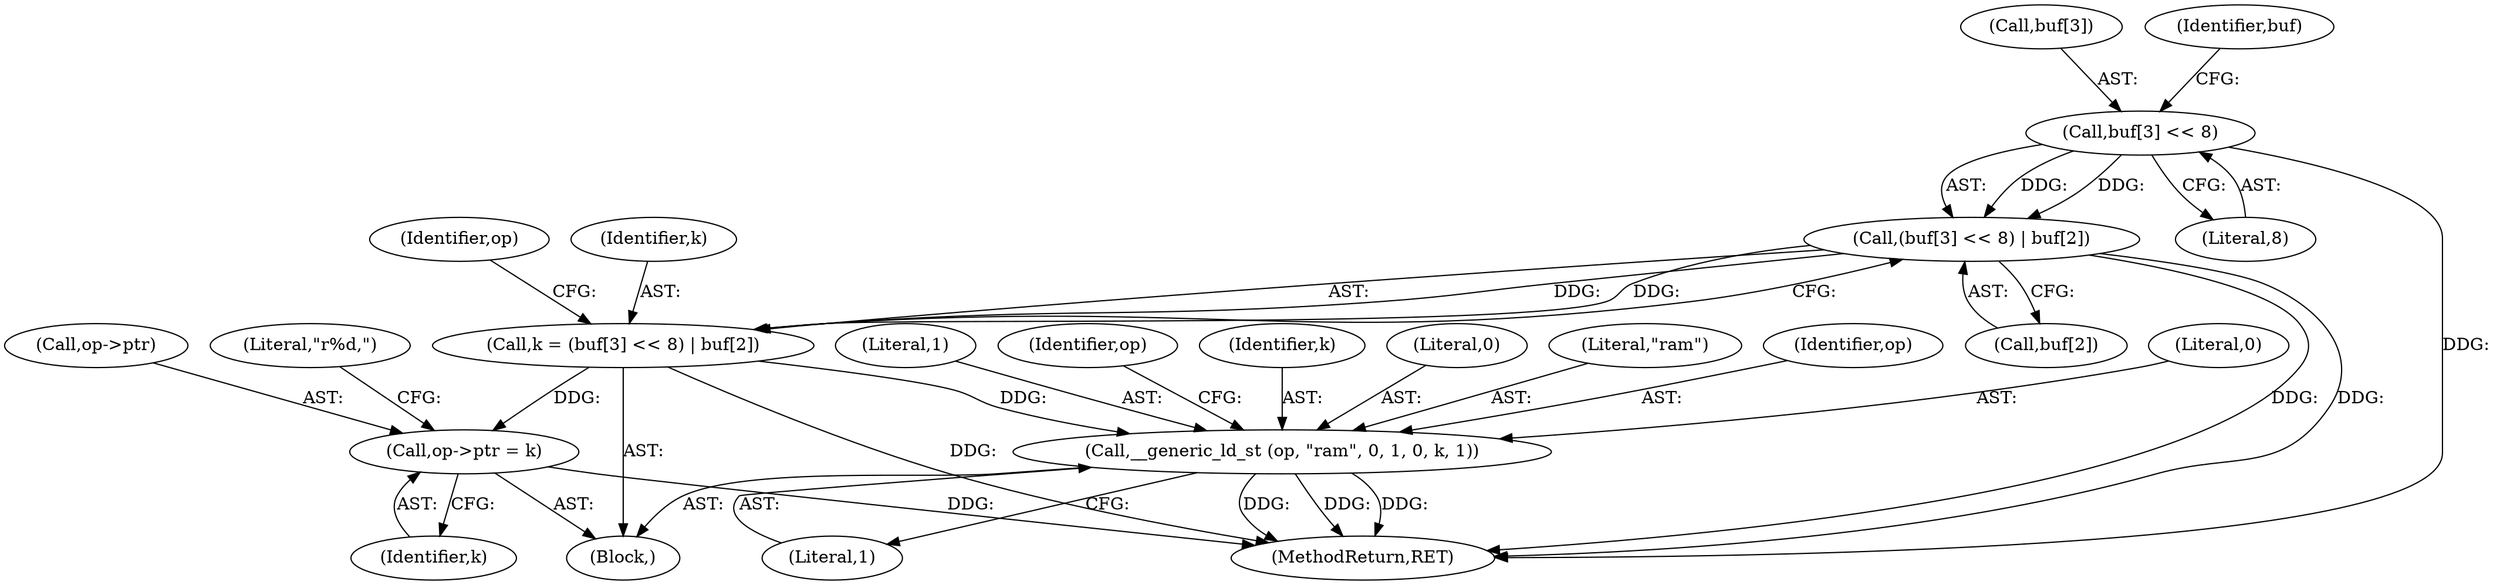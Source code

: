digraph "0_radare2_d04c78773f6959bcb427453f8e5b9824d5ba9eff@array" {
"1000132" [label="(Call,buf[3] << 8)"];
"1000131" [label="(Call,(buf[3] << 8) | buf[2])"];
"1000129" [label="(Call,k = (buf[3] << 8) | buf[2])"];
"1000140" [label="(Call,op->ptr = k)"];
"1000148" [label="(Call,__generic_ld_st (op, \"ram\", 0, 1, 0, k, 1))"];
"1000140" [label="(Call,op->ptr = k)"];
"1000146" [label="(Literal,\"r%d,\")"];
"1000152" [label="(Literal,1)"];
"1000148" [label="(Call,__generic_ld_st (op, \"ram\", 0, 1, 0, k, 1))"];
"1000144" [label="(Identifier,k)"];
"1000158" [label="(Identifier,op)"];
"1000133" [label="(Call,buf[3])"];
"1000154" [label="(Identifier,k)"];
"1000103" [label="(Block,)"];
"1000151" [label="(Literal,0)"];
"1000131" [label="(Call,(buf[3] << 8) | buf[2])"];
"1000136" [label="(Literal,8)"];
"1000150" [label="(Literal,\"ram\")"];
"1000138" [label="(Identifier,buf)"];
"1000129" [label="(Call,k = (buf[3] << 8) | buf[2])"];
"1000137" [label="(Call,buf[2])"];
"1000149" [label="(Identifier,op)"];
"1000153" [label="(Literal,0)"];
"1000142" [label="(Identifier,op)"];
"1000155" [label="(Literal,1)"];
"1000130" [label="(Identifier,k)"];
"1000161" [label="(MethodReturn,RET)"];
"1000132" [label="(Call,buf[3] << 8)"];
"1000141" [label="(Call,op->ptr)"];
"1000132" -> "1000131"  [label="AST: "];
"1000132" -> "1000136"  [label="CFG: "];
"1000133" -> "1000132"  [label="AST: "];
"1000136" -> "1000132"  [label="AST: "];
"1000138" -> "1000132"  [label="CFG: "];
"1000132" -> "1000161"  [label="DDG: "];
"1000132" -> "1000131"  [label="DDG: "];
"1000132" -> "1000131"  [label="DDG: "];
"1000131" -> "1000129"  [label="AST: "];
"1000131" -> "1000137"  [label="CFG: "];
"1000137" -> "1000131"  [label="AST: "];
"1000129" -> "1000131"  [label="CFG: "];
"1000131" -> "1000161"  [label="DDG: "];
"1000131" -> "1000161"  [label="DDG: "];
"1000131" -> "1000129"  [label="DDG: "];
"1000131" -> "1000129"  [label="DDG: "];
"1000129" -> "1000103"  [label="AST: "];
"1000130" -> "1000129"  [label="AST: "];
"1000142" -> "1000129"  [label="CFG: "];
"1000129" -> "1000161"  [label="DDG: "];
"1000129" -> "1000140"  [label="DDG: "];
"1000129" -> "1000148"  [label="DDG: "];
"1000140" -> "1000103"  [label="AST: "];
"1000140" -> "1000144"  [label="CFG: "];
"1000141" -> "1000140"  [label="AST: "];
"1000144" -> "1000140"  [label="AST: "];
"1000146" -> "1000140"  [label="CFG: "];
"1000140" -> "1000161"  [label="DDG: "];
"1000148" -> "1000103"  [label="AST: "];
"1000148" -> "1000155"  [label="CFG: "];
"1000149" -> "1000148"  [label="AST: "];
"1000150" -> "1000148"  [label="AST: "];
"1000151" -> "1000148"  [label="AST: "];
"1000152" -> "1000148"  [label="AST: "];
"1000153" -> "1000148"  [label="AST: "];
"1000154" -> "1000148"  [label="AST: "];
"1000155" -> "1000148"  [label="AST: "];
"1000158" -> "1000148"  [label="CFG: "];
"1000148" -> "1000161"  [label="DDG: "];
"1000148" -> "1000161"  [label="DDG: "];
"1000148" -> "1000161"  [label="DDG: "];
}
